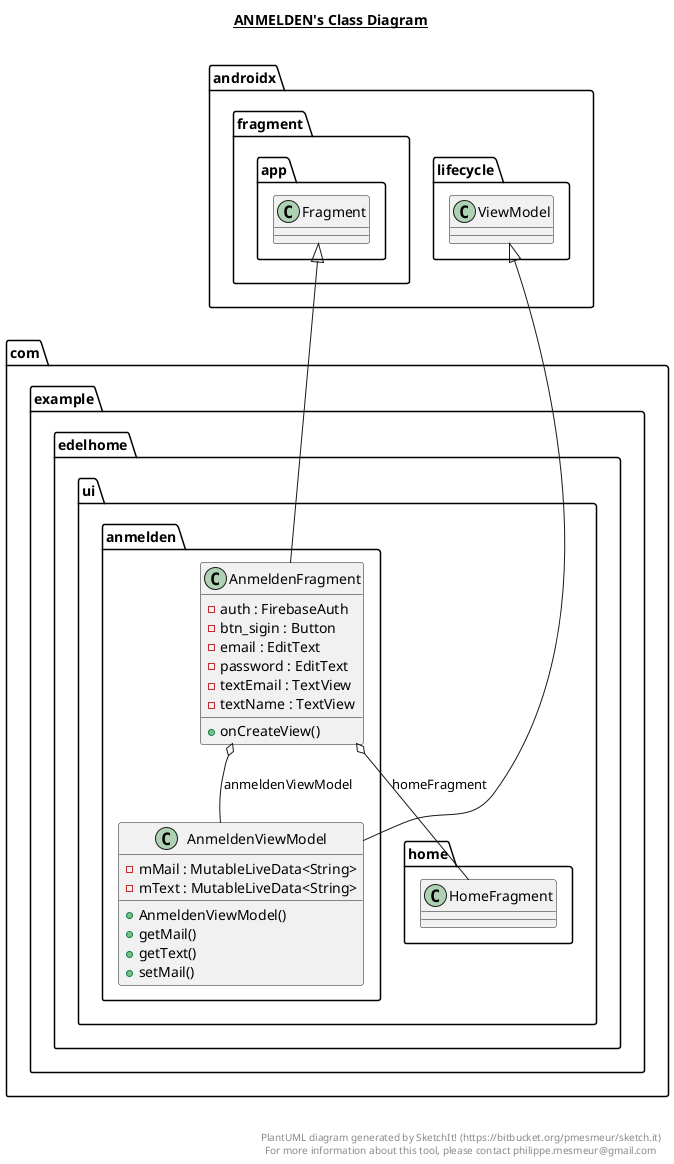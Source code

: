 @startuml

title __ANMELDEN's Class Diagram__\n

  namespace com.example.edelhome {
    namespace ui.anmelden {
      class com.example.edelhome.ui.anmelden.AnmeldenFragment {
          - auth : FirebaseAuth
          - btn_sigin : Button
          - email : EditText
          - password : EditText
          - textEmail : TextView
          - textName : TextView
          + onCreateView()
      }
    }
  }
  

  namespace com.example.edelhome {
    namespace ui.anmelden {
      class com.example.edelhome.ui.anmelden.AnmeldenViewModel {
          - mMail : MutableLiveData<String>
          - mText : MutableLiveData<String>
          + AnmeldenViewModel()
          + getMail()
          + getText()
          + setMail()
      }
    }
  }
  

  com.example.edelhome.ui.anmelden.AnmeldenFragment -up-|> androidx.fragment.app.Fragment
  com.example.edelhome.ui.anmelden.AnmeldenFragment o-- com.example.edelhome.ui.anmelden.AnmeldenViewModel : anmeldenViewModel
  com.example.edelhome.ui.anmelden.AnmeldenFragment o-- com.example.edelhome.ui.home.HomeFragment : homeFragment
  com.example.edelhome.ui.anmelden.AnmeldenViewModel -up-|> androidx.lifecycle.ViewModel


right footer


PlantUML diagram generated by SketchIt! (https://bitbucket.org/pmesmeur/sketch.it)
For more information about this tool, please contact philippe.mesmeur@gmail.com
endfooter

@enduml
